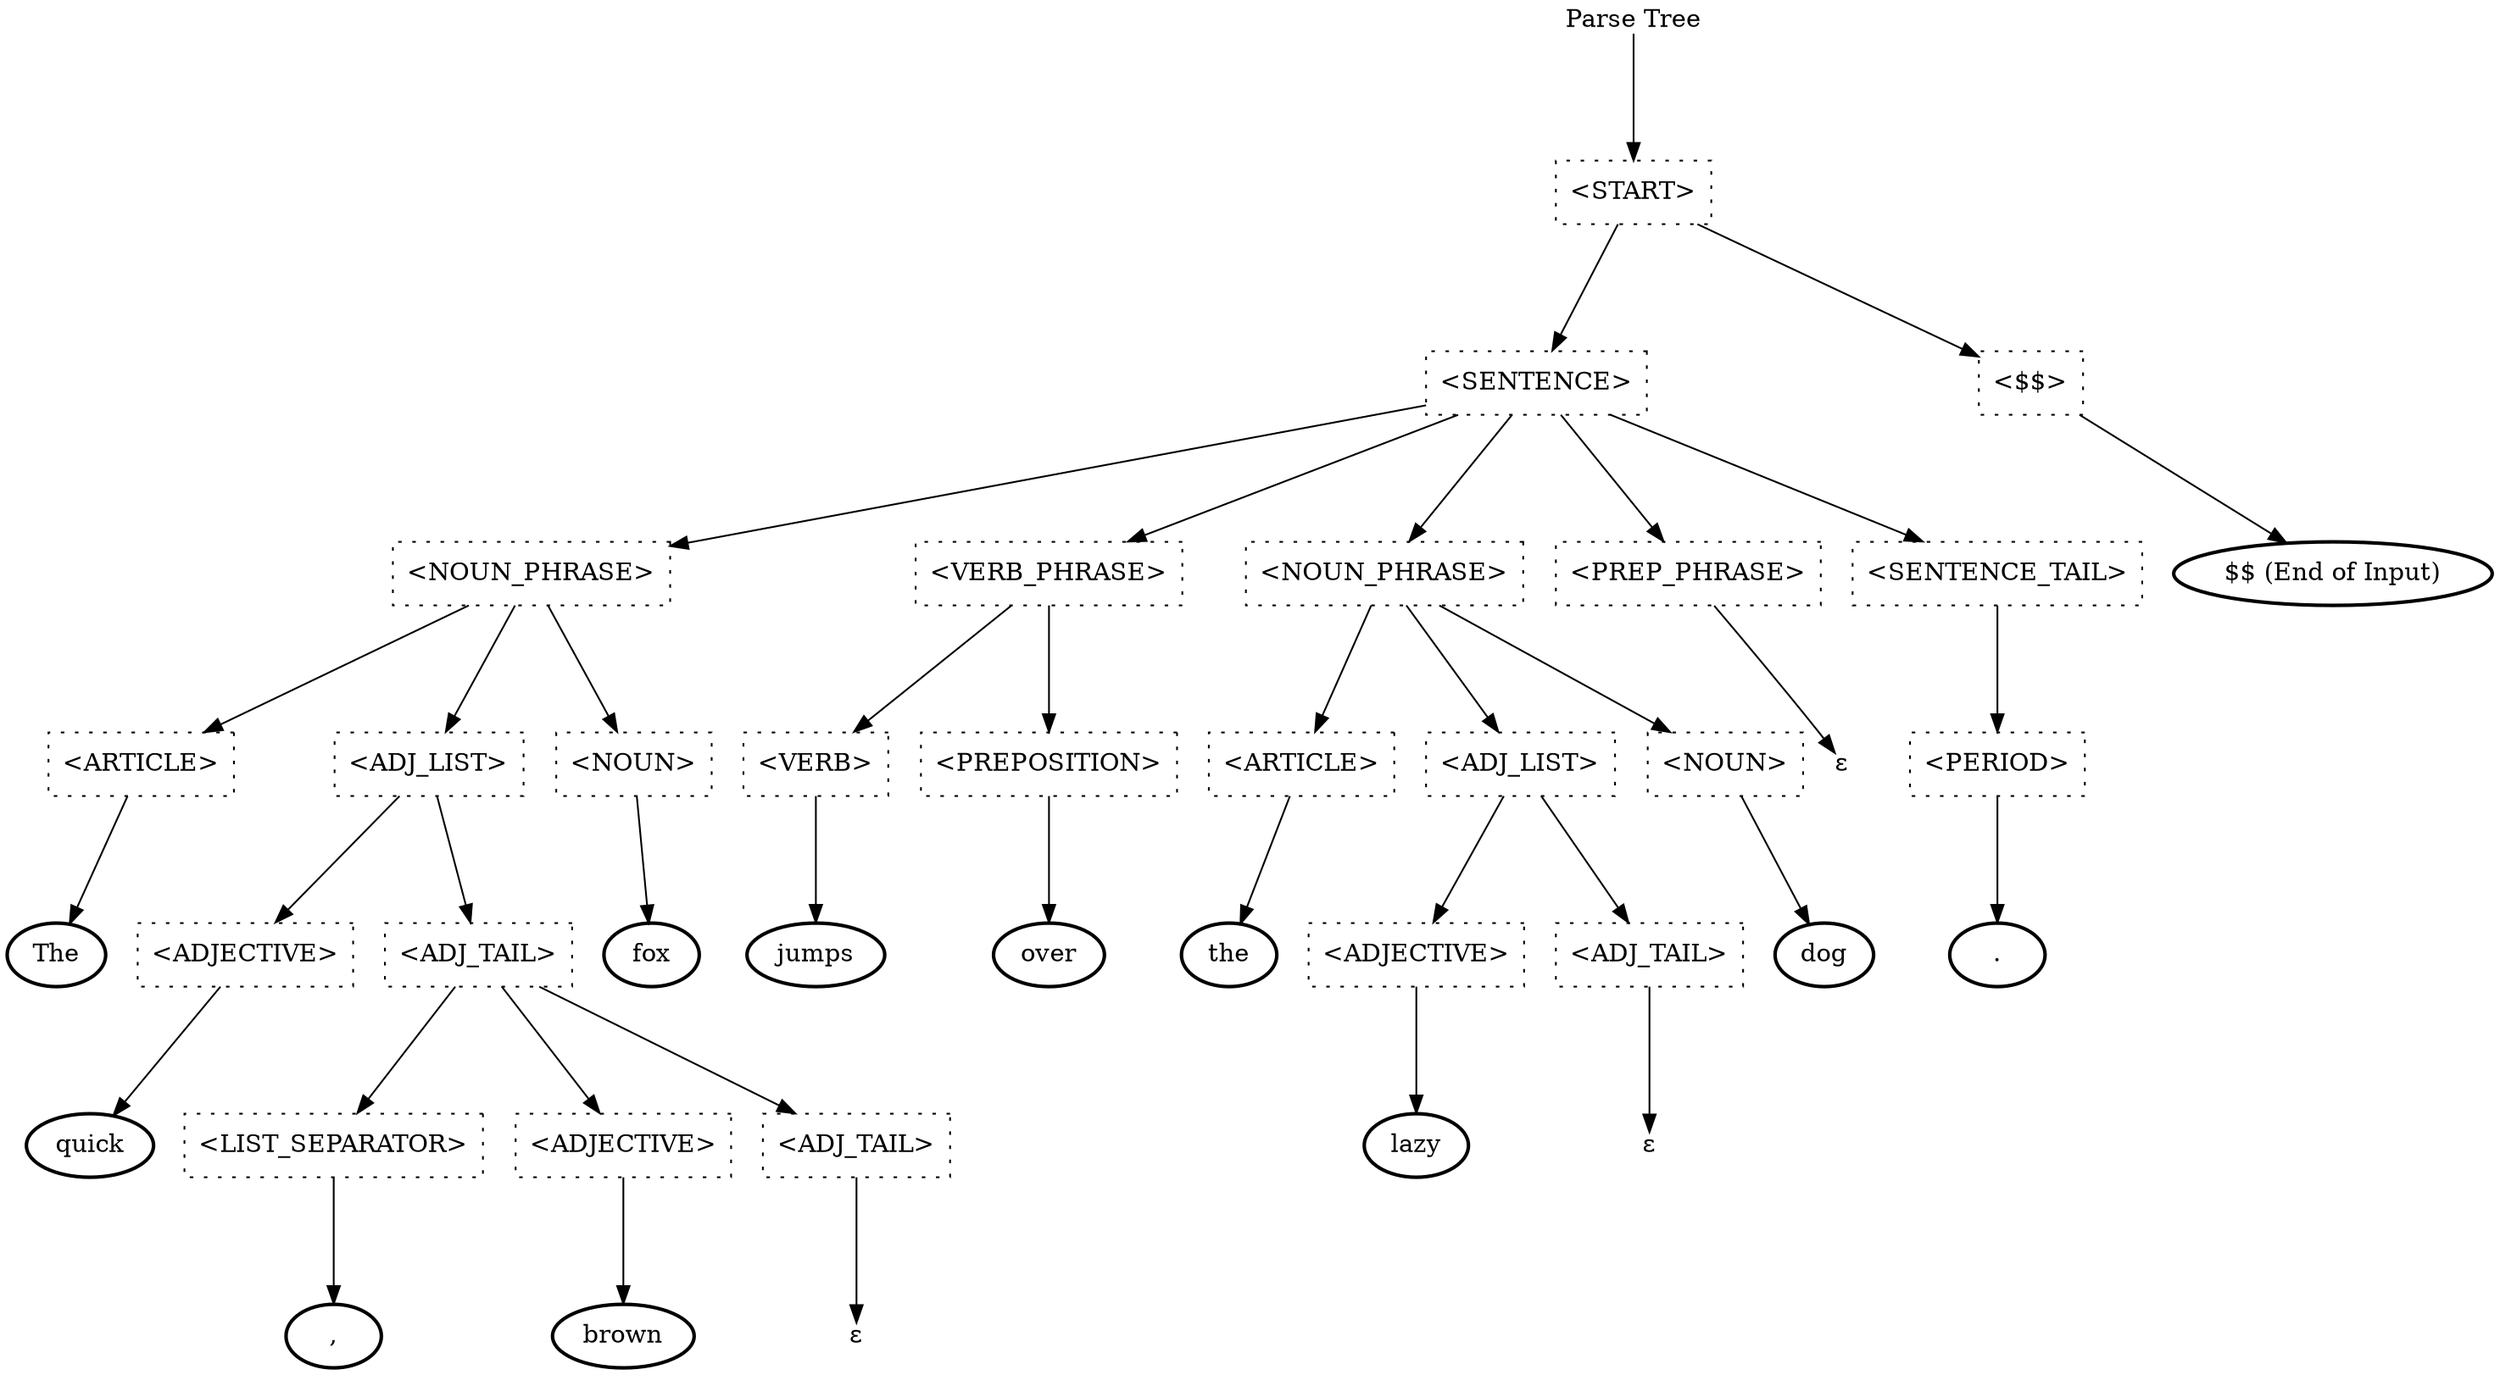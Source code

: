 digraph ParseTree {
graph[ranksep=1];
node[shape=rect,style=dotted];

0[label="Parse Tree",shape=plain];
0->{1[label="<START>"]};
1->{2[label="<SENTENCE>"]};
2->{3[label="<NOUN_PHRASE>"]};
3->{4[label="<ARTICLE>"]};
4->{5[label="The",shape=oval,style=bold]};
3->{6[label="<ADJ_LIST>"]};
6->{7[label="<ADJECTIVE>"]};
7->{8[label="quick",shape=oval,style=bold]};
6->{9[label="<ADJ_TAIL>"]};
9->{10[label="<LIST_SEPARATOR>"]};
10->{11[label=",",shape=oval,style=bold]};
9->{12[label="<ADJECTIVE>"]};
12->{13[label="brown",shape=oval,style=bold]};
9->{14[label="<ADJ_TAIL>"]};
14->{15[label="&epsilon;",shape=plain]};
3->{16[label="<NOUN>"]};
16->{17[label="fox",shape=oval,style=bold]};
2->{18[label="<VERB_PHRASE>"]};
18->{19[label="<VERB>"]};
19->{20[label="jumps",shape=oval,style=bold]};
18->{21[label="<PREPOSITION>"]};
21->{22[label="over",shape=oval,style=bold]};
2->{23[label="<NOUN_PHRASE>"]};
23->{24[label="<ARTICLE>"]};
24->{25[label="the",shape=oval,style=bold]};
23->{26[label="<ADJ_LIST>"]};
26->{27[label="<ADJECTIVE>"]};
27->{28[label="lazy",shape=oval,style=bold]};
26->{29[label="<ADJ_TAIL>"]};
29->{30[label="&epsilon;",shape=plain]};
23->{31[label="<NOUN>"]};
31->{32[label="dog",shape=oval,style=bold]};
2->{33[label="<PREP_PHRASE>"]};
33->{34[label="&epsilon;",shape=plain]};
2->{35[label="<SENTENCE_TAIL>"]};
35->{36[label="<PERIOD>"]};
36->{37[label=".",shape=oval,style=bold]};
1->{38[label="<$$>"]};
38->{39[label="$$ (End of Input)",shape=oval,style=bold]};
}